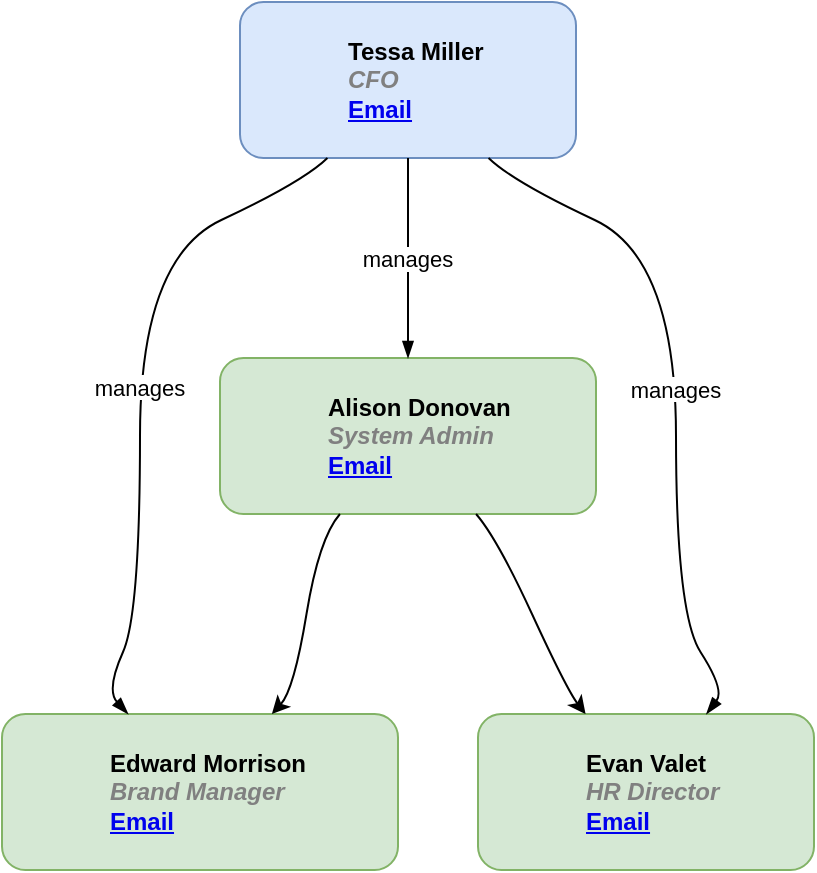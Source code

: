 <mxfile version="28.0.7" pages="3">
  <diagram id="tipJ9j7XsnqY5xg1MK7z" name="Org chart from CSV">
    <mxGraphModel dx="786" dy="498" grid="1" gridSize="10" guides="1" tooltips="1" connect="1" arrows="1" fold="1" page="1" pageScale="1" pageWidth="1169" pageHeight="827" math="0" shadow="0">
      <root>
        <mxCell id="0" />
        <mxCell id="1" parent="0" />
        <UserObject label="%name%&lt;br&gt;&lt;i style=&quot;color: gray&quot;&gt;%position%&lt;/i&gt;&lt;br&gt;&lt;a href=&quot;mailto:%email%&quot;&gt;Email&lt;/a&gt;" name="Tessa Miller" position="CFO" location="Office 1" email="me@example.com" placeholders="1" link="https://www.draw.io" id="CSa9h09VVqo2uVwTtSnd-1">
          <mxCell style="label;image=https://cdn3.iconfinder.com/data/icons/user-avatars-1/512/users-3-128.png;whiteSpace=wrap;html=1;rounded=1;fillColor=#dae8fc;strokeColor=#6c8ebf;" parent="1" vertex="1">
            <mxGeometry x="139" y="20" width="168" height="78" as="geometry" />
          </mxCell>
        </UserObject>
        <UserObject label="%name%&lt;br&gt;&lt;i style=&quot;color: gray&quot;&gt;%position%&lt;/i&gt;&lt;br&gt;&lt;a href=&quot;mailto:%email%&quot;&gt;Email&lt;/a&gt;" name="Edward Morrison" position="Brand Manager" location="Office 2" email="me@example.com" placeholders="1" link="https://www.draw.io" id="CSa9h09VVqo2uVwTtSnd-2">
          <mxCell style="label;image=https://cdn3.iconfinder.com/data/icons/user-avatars-1/512/users-10-3-128.png;whiteSpace=wrap;html=1;rounded=1;fillColor=#d5e8d4;strokeColor=#82b366;" parent="1" vertex="1">
            <mxGeometry x="20" y="376" width="198" height="78" as="geometry" />
          </mxCell>
        </UserObject>
        <UserObject label="%name%&lt;br&gt;&lt;i style=&quot;color: gray&quot;&gt;%position%&lt;/i&gt;&lt;br&gt;&lt;a href=&quot;mailto:%email%&quot;&gt;Email&lt;/a&gt;" name="Alison Donovan" position="System Admin" location="Office 3" email="me@example.com" placeholders="1" link="https://www.draw.io" id="CSa9h09VVqo2uVwTtSnd-3">
          <mxCell style="label;image=https://cdn3.iconfinder.com/data/icons/user-avatars-1/512/users-2-128.png;whiteSpace=wrap;html=1;rounded=1;fillColor=#d5e8d4;strokeColor=#82b366;" parent="1" vertex="1">
            <mxGeometry x="129" y="198" width="188" height="78" as="geometry" />
          </mxCell>
        </UserObject>
        <UserObject label="%name%&lt;br&gt;&lt;i style=&quot;color: gray&quot;&gt;%position%&lt;/i&gt;&lt;br&gt;&lt;a href=&quot;mailto:%email%&quot;&gt;Email&lt;/a&gt;" name="Evan Valet" position="HR Director" location="Office 4" email="me@example.com" placeholders="1" link="https://www.draw.io" id="CSa9h09VVqo2uVwTtSnd-4">
          <mxCell style="label;image=https://cdn3.iconfinder.com/data/icons/user-avatars-1/512/users-9-2-128.png;whiteSpace=wrap;html=1;rounded=1;fillColor=#d5e8d4;strokeColor=#82b366;" parent="1" vertex="1">
            <mxGeometry x="258" y="376" width="168" height="78" as="geometry" />
          </mxCell>
        </UserObject>
        <mxCell id="CSa9h09VVqo2uVwTtSnd-5" value="manages" style="curved=1;endArrow=blockThin;endFill=1;fontSize=11;" parent="1" source="CSa9h09VVqo2uVwTtSnd-1" target="CSa9h09VVqo2uVwTtSnd-2" edge="1">
          <mxGeometry relative="1" as="geometry">
            <Array as="points">
              <mxPoint x="170.333" y="110" />
              <mxPoint x="89" y="148" />
              <mxPoint x="89" y="326" />
              <mxPoint x="72" y="364" />
            </Array>
          </mxGeometry>
        </mxCell>
        <mxCell id="CSa9h09VVqo2uVwTtSnd-6" value="manages" style="curved=1;endArrow=blockThin;endFill=1;fontSize=11;" parent="1" source="CSa9h09VVqo2uVwTtSnd-1" target="CSa9h09VVqo2uVwTtSnd-3" edge="1">
          <mxGeometry relative="1" as="geometry">
            <Array as="points">
              <mxPoint x="223" y="112" />
              <mxPoint x="223" y="186" />
            </Array>
          </mxGeometry>
        </mxCell>
        <mxCell id="CSa9h09VVqo2uVwTtSnd-7" value="manages" style="curved=1;endArrow=blockThin;endFill=1;fontSize=11;" parent="1" source="CSa9h09VVqo2uVwTtSnd-1" target="CSa9h09VVqo2uVwTtSnd-4" edge="1">
          <mxGeometry relative="1" as="geometry">
            <Array as="points">
              <mxPoint x="275.667" y="110" />
              <mxPoint x="357" y="148" />
              <mxPoint x="357" y="326" />
              <mxPoint x="381.5" y="364" />
            </Array>
          </mxGeometry>
        </mxCell>
        <mxCell id="CSa9h09VVqo2uVwTtSnd-8" value="" style="curved=1;fontSize=11;" parent="1" source="CSa9h09VVqo2uVwTtSnd-3" target="CSa9h09VVqo2uVwTtSnd-2" edge="1">
          <mxGeometry relative="1" as="geometry">
            <Array as="points">
              <mxPoint x="178.5" y="288" />
              <mxPoint x="166" y="364" />
            </Array>
          </mxGeometry>
        </mxCell>
        <mxCell id="CSa9h09VVqo2uVwTtSnd-9" value="" style="curved=1;fontSize=11;" parent="1" source="CSa9h09VVqo2uVwTtSnd-3" target="CSa9h09VVqo2uVwTtSnd-4" edge="1">
          <mxGeometry relative="1" as="geometry">
            <Array as="points">
              <mxPoint x="267.5" y="288" />
              <mxPoint x="302.5" y="364" />
            </Array>
          </mxGeometry>
        </mxCell>
      </root>
    </mxGraphModel>
  </diagram>
  <diagram id="L19RUOh4tl0ZsyEDIf47" name="Topology from CSV">
    <mxGraphModel dx="1233" dy="984" grid="1" gridSize="10" guides="1" tooltips="1" connect="1" arrows="1" fold="1" page="1" pageScale="1" pageWidth="1169" pageHeight="827" math="0" shadow="0">
      <root>
        <mxCell id="SlCf64y7CMVoOhODyJ3c-0" />
        <mxCell id="SlCf64y7CMVoOhODyJ3c-1" parent="SlCf64y7CMVoOhODyJ3c-0" />
        <UserObject label="%host%" host="J2EE application server" placeholders="1" id="AMjJuXL9YxaANUj2ZWoj-0">
          <mxCell style="fontColor=#232F3E;fillColor=#232F3E;verticalLabelPosition=bottom;verticalAlign=top;align=center;html=1;shape=mxgraph.aws4.traditional_server;perimeter=none;strokeColor=#232F3E;aspect=fixed;whiteSpace=wrap;" vertex="1" parent="SlCf64y7CMVoOhODyJ3c-1">
            <mxGeometry x="93.086" y="20" width="140" height="20" as="geometry" />
          </mxCell>
        </UserObject>
        <UserObject label="%host%" host="Node (extranet)" placeholders="1" id="AMjJuXL9YxaANUj2ZWoj-1">
          <mxCell style="fontColor=#232F3E;gradientColor=#505863;fillColor=#1E262E;strokeColor=#ffffff;dashed=0;verticalLabelPosition=bottom;verticalAlign=top;align=center;html=1;fontSize=12;fontStyle=0;aspect=fixed;shape=mxgraph.aws4.resourceIcon;resIcon=mxgraph.aws4.general;" vertex="1" parent="SlCf64y7CMVoOhODyJ3c-1">
            <mxGeometry x="398.75" y="20" width="100" height="20" as="geometry" />
          </mxCell>
        </UserObject>
        <UserObject label="%host%" host="Firewall 1" placeholders="1" id="AMjJuXL9YxaANUj2ZWoj-2">
          <mxCell style="fontColor=#232F3E;fillColor=#232F3E;verticalLabelPosition=bottom;verticalAlign=top;align=center;html=1;shape=mxgraph.aws4.generic_firewall;perimeter=none;strokeColor=#232F3E;aspect=fixed;whiteSpace=wrap;" vertex="1" parent="SlCf64y7CMVoOhODyJ3c-1">
            <mxGeometry x="128.086" y="91" width="70" height="20" as="geometry" />
          </mxCell>
        </UserObject>
        <UserObject label="%host%" host="Firewall 2" placeholders="1" id="AMjJuXL9YxaANUj2ZWoj-3">
          <mxCell style="fontColor=#232F3E;fillColor=#232F3E;verticalLabelPosition=bottom;verticalAlign=top;align=center;html=1;shape=mxgraph.aws4.generic_firewall;perimeter=none;strokeColor=#232F3E;aspect=fixed;whiteSpace=wrap;" vertex="1" parent="SlCf64y7CMVoOhODyJ3c-1">
            <mxGeometry x="413.75" y="91" width="70" height="20" as="geometry" />
          </mxCell>
        </UserObject>
        <UserObject label="%host%" host="Node (Warehouse)" placeholders="1" id="AMjJuXL9YxaANUj2ZWoj-4">
          <mxCell style="fontColor=#232F3E;gradientColor=#505863;fillColor=#1E262E;strokeColor=#ffffff;dashed=0;verticalLabelPosition=bottom;verticalAlign=top;align=center;html=1;fontSize=12;fontStyle=0;aspect=fixed;shape=mxgraph.aws4.resourceIcon;resIcon=mxgraph.aws4.general;" vertex="1" parent="SlCf64y7CMVoOhODyJ3c-1">
            <mxGeometry x="35" y="162" width="120" height="20" as="geometry" />
          </mxCell>
        </UserObject>
        <UserObject label="%host%" host="Node (ITS)" placeholders="1" id="AMjJuXL9YxaANUj2ZWoj-5">
          <mxCell style="fontColor=#232F3E;gradientColor=#505863;fillColor=#1E262E;strokeColor=#ffffff;dashed=0;verticalLabelPosition=bottom;verticalAlign=top;align=center;html=1;fontSize=12;fontStyle=0;aspect=fixed;shape=mxgraph.aws4.resourceIcon;resIcon=mxgraph.aws4.general;" vertex="1" parent="SlCf64y7CMVoOhODyJ3c-1">
            <mxGeometry x="195" y="162" width="70" height="20" as="geometry" />
          </mxCell>
        </UserObject>
        <UserObject label="%host%" host="Node (PR)" placeholders="1" id="AMjJuXL9YxaANUj2ZWoj-6">
          <mxCell style="fontColor=#232F3E;gradientColor=#505863;fillColor=#1E262E;strokeColor=#ffffff;dashed=0;verticalLabelPosition=bottom;verticalAlign=top;align=center;html=1;fontSize=12;fontStyle=0;aspect=fixed;shape=mxgraph.aws4.resourceIcon;resIcon=mxgraph.aws4.general;" vertex="1" parent="SlCf64y7CMVoOhODyJ3c-1">
            <mxGeometry x="415" y="162" width="70" height="20" as="geometry" />
          </mxCell>
        </UserObject>
        <UserObject label="%host%" host="Node (HR)" placeholders="1" id="AMjJuXL9YxaANUj2ZWoj-7">
          <mxCell style="fontColor=#232F3E;gradientColor=#505863;fillColor=#1E262E;strokeColor=#ffffff;dashed=0;verticalLabelPosition=bottom;verticalAlign=top;align=center;html=1;fontSize=12;fontStyle=0;aspect=fixed;shape=mxgraph.aws4.resourceIcon;resIcon=mxgraph.aws4.general;" vertex="1" parent="SlCf64y7CMVoOhODyJ3c-1">
            <mxGeometry x="305" y="162" width="70" height="20" as="geometry" />
          </mxCell>
        </UserObject>
        <UserObject label="%host%" host="Order system" placeholders="1" id="AMjJuXL9YxaANUj2ZWoj-8">
          <mxCell style="fontColor=#232F3E;fillColor=#232F3E;verticalLabelPosition=bottom;verticalAlign=top;align=center;html=1;shape=mxgraph.aws4.traditional_server;perimeter=none;strokeColor=#232F3E;aspect=fixed;whiteSpace=wrap;" vertex="1" parent="SlCf64y7CMVoOhODyJ3c-1">
            <mxGeometry x="20" y="233" width="90" height="20" as="geometry" />
          </mxCell>
        </UserObject>
        <UserObject label="%host%" host="Data services" placeholders="1" id="AMjJuXL9YxaANUj2ZWoj-9">
          <mxCell style="fontColor=#232F3E;fillColor=#232F3E;verticalLabelPosition=bottom;verticalAlign=top;align=center;html=1;shape=mxgraph.aws4.traditional_server;perimeter=none;strokeColor=#232F3E;aspect=fixed;whiteSpace=wrap;" vertex="1" parent="SlCf64y7CMVoOhODyJ3c-1">
            <mxGeometry x="150" y="233" width="90" height="20" as="geometry" />
          </mxCell>
        </UserObject>
        <UserObject label="%host%" host="Corporate database" placeholders="1" id="AMjJuXL9YxaANUj2ZWoj-10">
          <mxCell style="fontColor=#232F3E;fillColor=#232F3E;verticalLabelPosition=bottom;verticalAlign=top;align=center;html=1;shape=mxgraph.aws4.generic_database;perimeter=none;strokeColor=#232F3E;labelPosition=center;horizontal=1;aspect=fixed;whiteSpace=wrap;" vertex="1" parent="SlCf64y7CMVoOhODyJ3c-1">
            <mxGeometry x="280" y="233" width="120" height="20" as="geometry" />
          </mxCell>
        </UserObject>
        <UserObject label="%host%" host="Extranet server" placeholders="1" id="AMjJuXL9YxaANUj2ZWoj-11">
          <mxCell style="fontColor=#232F3E;fillColor=#232F3E;verticalLabelPosition=bottom;verticalAlign=top;align=center;html=1;shape=mxgraph.aws4.traditional_server;perimeter=none;strokeColor=#232F3E;aspect=fixed;whiteSpace=wrap;" vertex="1" parent="SlCf64y7CMVoOhODyJ3c-1">
            <mxGeometry x="440" y="233" width="100" height="20" as="geometry" />
          </mxCell>
        </UserObject>
        <mxCell id="AMjJuXL9YxaANUj2ZWoj-12" value="" style="rounded=0;endArrow=none;endFill=0;startArrow=none;startFill=0;jumpStyle=sharp;" edge="1" parent="SlCf64y7CMVoOhODyJ3c-1" source="AMjJuXL9YxaANUj2ZWoj-0" target="AMjJuXL9YxaANUj2ZWoj-2">
          <mxGeometry relative="1" as="geometry">
            <Array as="points">
              <mxPoint x="163.086" y="73" />
              <mxPoint x="163.086" y="79" />
            </Array>
          </mxGeometry>
        </mxCell>
        <mxCell id="AMjJuXL9YxaANUj2ZWoj-13" value="" style="rounded=0;endArrow=none;endFill=0;startArrow=none;startFill=0;jumpStyle=sharp;" edge="1" parent="SlCf64y7CMVoOhODyJ3c-1" source="AMjJuXL9YxaANUj2ZWoj-1" target="AMjJuXL9YxaANUj2ZWoj-3">
          <mxGeometry relative="1" as="geometry">
            <Array as="points">
              <mxPoint x="448.75" y="73" />
              <mxPoint x="448.75" y="79" />
            </Array>
          </mxGeometry>
        </mxCell>
        <mxCell id="AMjJuXL9YxaANUj2ZWoj-14" value="" style="rounded=0;endArrow=none;endFill=0;startArrow=none;startFill=0;jumpStyle=sharp;" edge="1" parent="SlCf64y7CMVoOhODyJ3c-1" source="AMjJuXL9YxaANUj2ZWoj-2" target="AMjJuXL9YxaANUj2ZWoj-4">
          <mxGeometry relative="1" as="geometry">
            <Array as="points">
              <mxPoint x="148.086" y="144" />
              <mxPoint x="95" y="150" />
            </Array>
          </mxGeometry>
        </mxCell>
        <mxCell id="AMjJuXL9YxaANUj2ZWoj-15" value="" style="rounded=0;endArrow=none;endFill=0;startArrow=none;startFill=0;jumpStyle=sharp;" edge="1" parent="SlCf64y7CMVoOhODyJ3c-1" source="AMjJuXL9YxaANUj2ZWoj-2" target="AMjJuXL9YxaANUj2ZWoj-5">
          <mxGeometry relative="1" as="geometry">
            <Array as="points">
              <mxPoint x="178.086" y="144" />
              <mxPoint x="230" y="150" />
            </Array>
          </mxGeometry>
        </mxCell>
        <mxCell id="AMjJuXL9YxaANUj2ZWoj-16" value="" style="rounded=0;endArrow=none;endFill=0;startArrow=none;startFill=0;jumpStyle=sharp;" edge="1" parent="SlCf64y7CMVoOhODyJ3c-1" source="AMjJuXL9YxaANUj2ZWoj-3" target="AMjJuXL9YxaANUj2ZWoj-6">
          <mxGeometry relative="1" as="geometry">
            <Array as="points">
              <mxPoint x="448.75" y="146" />
              <mxPoint x="450" y="150" />
            </Array>
          </mxGeometry>
        </mxCell>
        <mxCell id="AMjJuXL9YxaANUj2ZWoj-17" value="" style="rounded=0;endArrow=none;endFill=0;startArrow=none;startFill=0;jumpStyle=sharp;" edge="1" parent="SlCf64y7CMVoOhODyJ3c-1" source="AMjJuXL9YxaANUj2ZWoj-3" target="AMjJuXL9YxaANUj2ZWoj-7">
          <mxGeometry relative="1" as="geometry">
            <Array as="points">
              <mxPoint x="428.75" y="144" />
              <mxPoint x="340" y="150" />
            </Array>
          </mxGeometry>
        </mxCell>
        <mxCell id="AMjJuXL9YxaANUj2ZWoj-18" value="" style="rounded=0;endArrow=none;endFill=0;startArrow=none;startFill=0;jumpStyle=sharp;" edge="1" parent="SlCf64y7CMVoOhODyJ3c-1" source="AMjJuXL9YxaANUj2ZWoj-3" target="AMjJuXL9YxaANUj2ZWoj-11">
          <mxGeometry relative="1" as="geometry">
            <Array as="points">
              <mxPoint x="468.75" y="144" />
              <mxPoint x="525" y="147" />
              <mxPoint x="525" y="218" />
              <mxPoint x="520" y="221" />
            </Array>
          </mxGeometry>
        </mxCell>
        <mxCell id="AMjJuXL9YxaANUj2ZWoj-19" value="" style="rounded=0;endArrow=none;endFill=0;startArrow=none;startFill=0;jumpStyle=sharp;" edge="1" parent="SlCf64y7CMVoOhODyJ3c-1" source="AMjJuXL9YxaANUj2ZWoj-4" target="AMjJuXL9YxaANUj2ZWoj-8">
          <mxGeometry relative="1" as="geometry">
            <Array as="points">
              <mxPoint x="95" y="215" />
              <mxPoint x="65" y="221" />
            </Array>
          </mxGeometry>
        </mxCell>
        <mxCell id="AMjJuXL9YxaANUj2ZWoj-20" value="" style="rounded=0;endArrow=none;endFill=0;startArrow=none;startFill=0;jumpStyle=sharp;" edge="1" parent="SlCf64y7CMVoOhODyJ3c-1" source="AMjJuXL9YxaANUj2ZWoj-5" target="AMjJuXL9YxaANUj2ZWoj-9">
          <mxGeometry relative="1" as="geometry">
            <Array as="points">
              <mxPoint x="210" y="215" />
              <mxPoint x="195" y="221" />
            </Array>
          </mxGeometry>
        </mxCell>
        <mxCell id="AMjJuXL9YxaANUj2ZWoj-21" value="" style="rounded=0;endArrow=none;endFill=0;startArrow=none;startFill=0;jumpStyle=sharp;" edge="1" parent="SlCf64y7CMVoOhODyJ3c-1" source="AMjJuXL9YxaANUj2ZWoj-5" target="AMjJuXL9YxaANUj2ZWoj-10">
          <mxGeometry relative="1" as="geometry">
            <Array as="points">
              <mxPoint x="230" y="217" />
              <mxPoint x="312.5" y="221" />
            </Array>
          </mxGeometry>
        </mxCell>
        <mxCell id="AMjJuXL9YxaANUj2ZWoj-22" value="" style="rounded=0;endArrow=none;endFill=0;startArrow=none;startFill=0;jumpStyle=sharp;" edge="1" parent="SlCf64y7CMVoOhODyJ3c-1" source="AMjJuXL9YxaANUj2ZWoj-5" target="AMjJuXL9YxaANUj2ZWoj-11">
          <mxGeometry relative="1" as="geometry">
            <Array as="points">
              <mxPoint x="250" y="215" />
              <mxPoint x="460" y="221" />
            </Array>
          </mxGeometry>
        </mxCell>
        <mxCell id="AMjJuXL9YxaANUj2ZWoj-23" value="" style="rounded=0;endArrow=none;endFill=0;startArrow=none;startFill=0;jumpStyle=sharp;" edge="1" parent="SlCf64y7CMVoOhODyJ3c-1" source="AMjJuXL9YxaANUj2ZWoj-6" target="AMjJuXL9YxaANUj2ZWoj-11">
          <mxGeometry relative="1" as="geometry">
            <Array as="points">
              <mxPoint x="450" y="215" />
              <mxPoint x="490" y="219" />
            </Array>
          </mxGeometry>
        </mxCell>
        <mxCell id="AMjJuXL9YxaANUj2ZWoj-24" value="" style="rounded=0;endArrow=none;endFill=0;startArrow=none;startFill=0;jumpStyle=sharp;" edge="1" parent="SlCf64y7CMVoOhODyJ3c-1" source="AMjJuXL9YxaANUj2ZWoj-7" target="AMjJuXL9YxaANUj2ZWoj-10">
          <mxGeometry relative="1" as="geometry">
            <Array as="points">
              <mxPoint x="340" y="215" />
              <mxPoint x="367.5" y="221" />
            </Array>
          </mxGeometry>
        </mxCell>
      </root>
    </mxGraphModel>
  </diagram>
  <diagram id="6DcY1bCIRsUqGJgRLHeR" name="Gitflow from CSV">
    <mxGraphModel dx="1233" dy="984" grid="1" gridSize="10" guides="1" tooltips="1" connect="1" arrows="1" fold="1" page="1" pageScale="1" pageWidth="1169" pageHeight="827" math="0" shadow="0">
      <root>
        <mxCell id="TfIW9gmbFXG3guPpizKq-0" />
        <mxCell id="TfIW9gmbFXG3guPpizKq-1" parent="TfIW9gmbFXG3guPpizKq-0" />
        <UserObject label="%version%" version="1.0" placeholders="1" id="TfIW9gmbFXG3guPpizKq-2">
          <mxCell style="rhombus;whiteSpace=wrap;html=1;aspect=fixed;fillColor=#dae8fc;strokeColor=#6c8ebf;fontSize=12;labelPosition=center;verticalLabelPosition=top;align=center;verticalAlign=bottom;" vertex="1" parent="TfIW9gmbFXG3guPpizKq-1">
            <mxGeometry x="20" y="121.344" width="30" height="20" as="geometry" />
          </mxCell>
        </UserObject>
        <UserObject label="%version%" version="1.0.1" placeholders="1" id="TfIW9gmbFXG3guPpizKq-3">
          <mxCell style="ellipse;whiteSpace=wrap;html=1;aspect=fixed;fillColor=#d5e8d4;strokeColor=#82b366;fontSize=12;labelPosition=center;verticalLabelPosition=top;align=center;verticalAlign=bottom;" vertex="1" parent="TfIW9gmbFXG3guPpizKq-1">
            <mxGeometry x="80" y="121.344" width="40" height="20" as="geometry" />
          </mxCell>
        </UserObject>
        <UserObject label="%version%" version="A.1" placeholders="1" id="TfIW9gmbFXG3guPpizKq-4">
          <mxCell style="rounded=1;whiteSpace=wrap;html=1;aspect=fixed;fillColor=#e1d5e7;strokeColor=#9673a6;fontSize=12;labelPosition=center;verticalLabelPosition=top;align=center;verticalAlign=bottom;" vertex="1" parent="TfIW9gmbFXG3guPpizKq-1">
            <mxGeometry x="150" y="65.5" width="30" height="20" as="geometry" />
          </mxCell>
        </UserObject>
        <UserObject label="%version%" version="B.1" placeholders="1" id="TfIW9gmbFXG3guPpizKq-5">
          <mxCell style="rounded=1;whiteSpace=wrap;html=1;aspect=fixed;fillColor=#e1d5e7;strokeColor=#9673a6;fontSize=12;labelPosition=center;verticalLabelPosition=top;align=center;verticalAlign=bottom;" vertex="1" parent="TfIW9gmbFXG3guPpizKq-1">
            <mxGeometry x="150" y="122.5" width="30" height="20" as="geometry" />
          </mxCell>
        </UserObject>
        <UserObject label="%version%" version="B.1.1" placeholders="1" id="TfIW9gmbFXG3guPpizKq-6">
          <mxCell style="shape=process;rounded=1;whiteSpace=wrap;html=1;aspect=fixed;fillColor=#f5f5f5;strokeColor=#666666;fontSize=12;labelPosition=center;verticalLabelPosition=top;align=center;verticalAlign=bottom;" vertex="1" parent="TfIW9gmbFXG3guPpizKq-1">
            <mxGeometry x="210" y="122.5" width="40" height="20" as="geometry" />
          </mxCell>
        </UserObject>
        <UserObject label="%version%" version="1.0.2" placeholders="1" id="TfIW9gmbFXG3guPpizKq-7">
          <mxCell style="ellipse;whiteSpace=wrap;html=1;aspect=fixed;fillColor=#d5e8d4;strokeColor=#82b366;fontSize=12;labelPosition=center;verticalLabelPosition=top;align=center;verticalAlign=bottom;" vertex="1" parent="TfIW9gmbFXG3guPpizKq-1">
            <mxGeometry x="350" y="152.5" width="40" height="20" as="geometry" />
          </mxCell>
        </UserObject>
        <UserObject label="%version%" version="B.1.2" placeholders="1" id="TfIW9gmbFXG3guPpizKq-8">
          <mxCell style="shape=process;rounded=1;whiteSpace=wrap;html=1;aspect=fixed;fillColor=#f5f5f5;strokeColor=#666666;fontSize=12;labelPosition=center;verticalLabelPosition=top;align=center;verticalAlign=bottom;" vertex="1" parent="TfIW9gmbFXG3guPpizKq-1">
            <mxGeometry x="280" y="104" width="40" height="20" as="geometry" />
          </mxCell>
        </UserObject>
        <UserObject label="%version%" version="A.1.1" placeholders="1" id="TfIW9gmbFXG3guPpizKq-9">
          <mxCell style="shape=process;rounded=1;whiteSpace=wrap;html=1;aspect=fixed;fillColor=#f5f5f5;strokeColor=#666666;fontSize=12;labelPosition=center;verticalLabelPosition=top;align=center;verticalAlign=bottom;" vertex="1" parent="TfIW9gmbFXG3guPpizKq-1">
            <mxGeometry x="210" y="45.5" width="40" height="20" as="geometry" />
          </mxCell>
        </UserObject>
        <UserObject label="%version%" version="B.2" placeholders="1" id="TfIW9gmbFXG3guPpizKq-10">
          <mxCell style="rounded=1;whiteSpace=wrap;html=1;aspect=fixed;fillColor=#e1d5e7;strokeColor=#9673a6;fontSize=12;labelPosition=center;verticalLabelPosition=top;align=center;verticalAlign=bottom;" vertex="1" parent="TfIW9gmbFXG3guPpizKq-1">
            <mxGeometry x="355" y="95.5" width="30" height="20" as="geometry" />
          </mxCell>
        </UserObject>
        <UserObject label="%version%" version="A.1.2" placeholders="1" id="TfIW9gmbFXG3guPpizKq-11">
          <mxCell style="shape=process;rounded=1;whiteSpace=wrap;html=1;aspect=fixed;fillColor=#f5f5f5;strokeColor=#666666;fontSize=12;labelPosition=center;verticalLabelPosition=top;align=center;verticalAlign=bottom;" vertex="1" parent="TfIW9gmbFXG3guPpizKq-1">
            <mxGeometry x="490" y="65.5" width="40" height="20" as="geometry" />
          </mxCell>
        </UserObject>
        <UserObject label="%version%" version="2.0.3" placeholders="1" id="TfIW9gmbFXG3guPpizKq-12">
          <mxCell style="ellipse;whiteSpace=wrap;html=1;aspect=fixed;fillColor=#d5e8d4;strokeColor=#82b366;fontSize=12;labelPosition=center;verticalLabelPosition=top;align=center;verticalAlign=bottom;" vertex="1" parent="TfIW9gmbFXG3guPpizKq-1">
            <mxGeometry x="420" y="132.875" width="40" height="20" as="geometry" />
          </mxCell>
        </UserObject>
        <UserObject label="%version%" version="A.2" placeholders="1" id="TfIW9gmbFXG3guPpizKq-13">
          <mxCell style="rounded=1;whiteSpace=wrap;html=1;aspect=fixed;fillColor=#e1d5e7;strokeColor=#9673a6;fontSize=12;labelPosition=center;verticalLabelPosition=top;align=center;verticalAlign=bottom;" vertex="1" parent="TfIW9gmbFXG3guPpizKq-1">
            <mxGeometry x="495" y="122.5" width="30" height="20" as="geometry" />
          </mxCell>
        </UserObject>
        <UserObject label="%version%" version="A.2.1" placeholders="1" id="TfIW9gmbFXG3guPpizKq-14">
          <mxCell style="shape=process;rounded=1;whiteSpace=wrap;html=1;aspect=fixed;fillColor=#f5f5f5;strokeColor=#666666;fontSize=12;labelPosition=center;verticalLabelPosition=top;align=center;verticalAlign=bottom;" vertex="1" parent="TfIW9gmbFXG3guPpizKq-1">
            <mxGeometry x="560" y="84" width="40" height="20" as="geometry" />
          </mxCell>
        </UserObject>
        <UserObject label="%version%" version="A.3" placeholders="1" id="TfIW9gmbFXG3guPpizKq-15">
          <mxCell style="rounded=1;whiteSpace=wrap;html=1;aspect=fixed;fillColor=#e1d5e7;strokeColor=#9673a6;fontSize=12;labelPosition=center;verticalLabelPosition=top;align=center;verticalAlign=bottom;" vertex="1" parent="TfIW9gmbFXG3guPpizKq-1">
            <mxGeometry x="630" y="94" width="30" height="20" as="geometry" />
          </mxCell>
        </UserObject>
        <UserObject label="%version%" version="2.0.4" placeholders="1" id="TfIW9gmbFXG3guPpizKq-16">
          <mxCell style="ellipse;whiteSpace=wrap;html=1;aspect=fixed;fillColor=#d5e8d4;strokeColor=#82b366;fontSize=12;labelPosition=center;verticalLabelPosition=top;align=center;verticalAlign=bottom;" vertex="1" parent="TfIW9gmbFXG3guPpizKq-1">
            <mxGeometry x="690" y="113.25" width="40" height="20" as="geometry" />
          </mxCell>
        </UserObject>
        <UserObject label="%version%" version="RC1" placeholders="1" id="TfIW9gmbFXG3guPpizKq-17">
          <mxCell style="shape=hexagon;perimeter=hexagonPerimeter2;whiteSpace=wrap;html=1;aspect=fixed;fillColor=#ffe6cc;strokeColor=#d79b00;fontSize=12;labelPosition=center;verticalLabelPosition=top;align=center;verticalAlign=bottom;" vertex="1" parent="TfIW9gmbFXG3guPpizKq-1">
            <mxGeometry x="760" y="94" width="40" height="20" as="geometry" />
          </mxCell>
        </UserObject>
        <UserObject label="%version%" version="RC1.1" placeholders="1" id="TfIW9gmbFXG3guPpizKq-18">
          <mxCell style="shape=hexagon;perimeter=hexagonPerimeter2;whiteSpace=wrap;html=1;aspect=fixed;fillColor=#ffe6cc;strokeColor=#d79b00;fontSize=12;labelPosition=center;verticalLabelPosition=top;align=center;verticalAlign=bottom;" vertex="1" parent="TfIW9gmbFXG3guPpizKq-1">
            <mxGeometry x="830" y="84" width="50" height="20" as="geometry" />
          </mxCell>
        </UserObject>
        <UserObject label="%version%" version="RC1.2" placeholders="1" id="TfIW9gmbFXG3guPpizKq-19">
          <mxCell style="shape=hexagon;perimeter=hexagonPerimeter2;whiteSpace=wrap;html=1;aspect=fixed;fillColor=#ffe6cc;strokeColor=#d79b00;fontSize=12;labelPosition=center;verticalLabelPosition=top;align=center;verticalAlign=bottom;" vertex="1" parent="TfIW9gmbFXG3guPpizKq-1">
            <mxGeometry x="910" y="84" width="50" height="20" as="geometry" />
          </mxCell>
        </UserObject>
        <UserObject label="%version%" version="RC2" placeholders="1" id="TfIW9gmbFXG3guPpizKq-20">
          <mxCell style="shape=hexagon;perimeter=hexagonPerimeter2;whiteSpace=wrap;html=1;aspect=fixed;fillColor=#ffe6cc;strokeColor=#d79b00;fontSize=12;labelPosition=center;verticalLabelPosition=top;align=center;verticalAlign=bottom;" vertex="1" parent="TfIW9gmbFXG3guPpizKq-1">
            <mxGeometry x="990" y="94" width="40" height="20" as="geometry" />
          </mxCell>
        </UserObject>
        <UserObject label="%version%" version="RC2.1" placeholders="1" id="TfIW9gmbFXG3guPpizKq-21">
          <mxCell style="shape=hexagon;perimeter=hexagonPerimeter2;whiteSpace=wrap;html=1;aspect=fixed;fillColor=#ffe6cc;strokeColor=#d79b00;fontSize=12;labelPosition=center;verticalLabelPosition=top;align=center;verticalAlign=bottom;" vertex="1" parent="TfIW9gmbFXG3guPpizKq-1">
            <mxGeometry x="1060" y="84" width="50" height="20" as="geometry" />
          </mxCell>
        </UserObject>
        <UserObject label="%version%" version="RC3" placeholders="1" id="TfIW9gmbFXG3guPpizKq-22">
          <mxCell style="shape=hexagon;perimeter=hexagonPerimeter2;whiteSpace=wrap;html=1;aspect=fixed;fillColor=#ffe6cc;strokeColor=#d79b00;fontSize=12;labelPosition=center;verticalLabelPosition=top;align=center;verticalAlign=bottom;" vertex="1" parent="TfIW9gmbFXG3guPpizKq-1">
            <mxGeometry x="1140" y="94" width="40" height="20" as="geometry" />
          </mxCell>
        </UserObject>
        <UserObject label="%version%" version="2.0" placeholders="1" id="TfIW9gmbFXG3guPpizKq-23">
          <mxCell style="rhombus;whiteSpace=wrap;html=1;aspect=fixed;fillColor=#dae8fc;strokeColor=#6c8ebf;fontSize=12;labelPosition=center;verticalLabelPosition=top;align=center;verticalAlign=bottom;" vertex="1" parent="TfIW9gmbFXG3guPpizKq-1">
            <mxGeometry x="1210" y="94" width="30" height="20" as="geometry" />
          </mxCell>
        </UserObject>
        <UserObject label="%version%" version="2.0.1" placeholders="1" id="TfIW9gmbFXG3guPpizKq-24">
          <mxCell style="ellipse;whiteSpace=wrap;html=1;aspect=fixed;fillColor=#d5e8d4;strokeColor=#82b366;fontSize=12;labelPosition=center;verticalLabelPosition=top;align=center;verticalAlign=bottom;" vertex="1" parent="TfIW9gmbFXG3guPpizKq-1">
            <mxGeometry x="1270" y="124.8" width="40" height="20" as="geometry" />
          </mxCell>
        </UserObject>
        <UserObject label="%version%" version="HF1" placeholders="1" id="TfIW9gmbFXG3guPpizKq-25">
          <mxCell style="rhombus;whiteSpace=wrap;html=1;aspect=fixed;fontSize=10;fillColor=#f8cecc;strokeColor=#b85450;fontSize=12;labelPosition=center;verticalLabelPosition=top;align=center;verticalAlign=bottom;" vertex="1" parent="TfIW9gmbFXG3guPpizKq-1">
            <mxGeometry x="1270" y="65.5" width="40" height="20" as="geometry" />
          </mxCell>
        </UserObject>
        <UserObject label="%version%" version="C.1" placeholders="1" id="TfIW9gmbFXG3guPpizKq-26">
          <mxCell style="rounded=1;whiteSpace=wrap;html=1;aspect=fixed;fillColor=#e1d5e7;strokeColor=#9673a6;fontSize=12;labelPosition=center;verticalLabelPosition=top;align=center;verticalAlign=bottom;" vertex="1" parent="TfIW9gmbFXG3guPpizKq-1">
            <mxGeometry x="1340" y="94" width="30" height="20" as="geometry" />
          </mxCell>
        </UserObject>
        <UserObject label="%version%" version="D.1" placeholders="1" id="TfIW9gmbFXG3guPpizKq-27">
          <mxCell style="rounded=1;whiteSpace=wrap;html=1;aspect=fixed;fillColor=#e1d5e7;strokeColor=#9673a6;fontSize=12;labelPosition=center;verticalLabelPosition=top;align=center;verticalAlign=bottom;" vertex="1" parent="TfIW9gmbFXG3guPpizKq-1">
            <mxGeometry x="1340" y="171" width="30" height="20" as="geometry" />
          </mxCell>
        </UserObject>
        <UserObject label="%version%" version="D.1.1" placeholders="1" id="TfIW9gmbFXG3guPpizKq-28">
          <mxCell style="shape=process;rounded=1;whiteSpace=wrap;html=1;aspect=fixed;fillColor=#f5f5f5;strokeColor=#666666;fontSize=12;labelPosition=center;verticalLabelPosition=top;align=center;verticalAlign=bottom;" vertex="1" parent="TfIW9gmbFXG3guPpizKq-1">
            <mxGeometry x="1400" y="171" width="40" height="20" as="geometry" />
          </mxCell>
        </UserObject>
        <UserObject label="%version%" version="2.1" placeholders="1" id="TfIW9gmbFXG3guPpizKq-29">
          <mxCell style="rhombus;whiteSpace=wrap;html=1;aspect=fixed;fillColor=#dae8fc;strokeColor=#6c8ebf;fontSize=12;labelPosition=center;verticalLabelPosition=top;align=center;verticalAlign=bottom;" vertex="1" parent="TfIW9gmbFXG3guPpizKq-1">
            <mxGeometry x="1340" y="37" width="30" height="20" as="geometry" />
          </mxCell>
        </UserObject>
        <UserObject label="%version%" version="2.1.2" placeholders="1" id="TfIW9gmbFXG3guPpizKq-30">
          <mxCell style="ellipse;whiteSpace=wrap;html=1;aspect=fixed;fillColor=#d5e8d4;strokeColor=#82b366;fontSize=12;labelPosition=center;verticalLabelPosition=top;align=center;verticalAlign=bottom;" vertex="1" parent="TfIW9gmbFXG3guPpizKq-1">
            <mxGeometry x="1400" y="75.5" width="40" height="20" as="geometry" />
          </mxCell>
        </UserObject>
        <UserObject label="%version%" version="Master" placeholders="1" id="TfIW9gmbFXG3guPpizKq-31">
          <mxCell style="rhombus;whiteSpace=wrap;html=1;aspect=fixed;fillColor=#dae8fc;strokeColor=#6c8ebf;fontSize=12;labelPosition=center;verticalLabelPosition=top;align=center;verticalAlign=bottom;" vertex="1" parent="TfIW9gmbFXG3guPpizKq-1">
            <mxGeometry x="20" y="296.5" width="50" height="20" as="geometry" />
          </mxCell>
        </UserObject>
        <UserObject label="%version%" version="HotFix" placeholders="1" id="TfIW9gmbFXG3guPpizKq-32">
          <mxCell style="rhombus;whiteSpace=wrap;html=1;aspect=fixed;fontSize=10;fillColor=#f8cecc;strokeColor=#b85450;fontSize=12;labelPosition=center;verticalLabelPosition=top;align=center;verticalAlign=bottom;" vertex="1" parent="TfIW9gmbFXG3guPpizKq-1">
            <mxGeometry x="105" y="268" width="50" height="20" as="geometry" />
          </mxCell>
        </UserObject>
        <UserObject label="%version%" version="Release" placeholders="1" id="TfIW9gmbFXG3guPpizKq-33">
          <mxCell style="shape=hexagon;perimeter=hexagonPerimeter2;whiteSpace=wrap;html=1;aspect=fixed;fillColor=#ffe6cc;strokeColor=#d79b00;fontSize=12;labelPosition=center;verticalLabelPosition=top;align=center;verticalAlign=bottom;" vertex="1" parent="TfIW9gmbFXG3guPpizKq-1">
            <mxGeometry x="100" y="325" width="60" height="20" as="geometry" />
          </mxCell>
        </UserObject>
        <UserObject label="%version%" version="ReleaseFixes" placeholders="1" id="TfIW9gmbFXG3guPpizKq-34">
          <mxCell style="shape=hexagon;perimeter=hexagonPerimeter2;whiteSpace=wrap;html=1;aspect=fixed;fillColor=#ffe6cc;strokeColor=#d79b00;fontSize=12;labelPosition=center;verticalLabelPosition=top;align=center;verticalAlign=bottom;" vertex="1" parent="TfIW9gmbFXG3guPpizKq-1">
            <mxGeometry x="190" y="268" width="90" height="20" as="geometry" />
          </mxCell>
        </UserObject>
        <UserObject label="%version%" version="Nightly" placeholders="1" id="TfIW9gmbFXG3guPpizKq-35">
          <mxCell style="ellipse;whiteSpace=wrap;html=1;aspect=fixed;fillColor=#d5e8d4;strokeColor=#82b366;fontSize=12;labelPosition=center;verticalLabelPosition=top;align=center;verticalAlign=bottom;" vertex="1" parent="TfIW9gmbFXG3guPpizKq-1">
            <mxGeometry x="210" y="325" width="50" height="20" as="geometry" />
          </mxCell>
        </UserObject>
        <UserObject label="%version%" version="FeatureTeam1" placeholders="1" id="TfIW9gmbFXG3guPpizKq-36">
          <mxCell style="rounded=1;whiteSpace=wrap;html=1;aspect=fixed;fillColor=#e1d5e7;strokeColor=#9673a6;fontSize=12;labelPosition=center;verticalLabelPosition=top;align=center;verticalAlign=bottom;" vertex="1" parent="TfIW9gmbFXG3guPpizKq-1">
            <mxGeometry x="310" y="268" width="90" height="20" as="geometry" />
          </mxCell>
        </UserObject>
        <UserObject label="%version%" version="FeatureTeam2" placeholders="1" id="TfIW9gmbFXG3guPpizKq-37">
          <mxCell style="rounded=1;whiteSpace=wrap;html=1;aspect=fixed;fillColor=#e1d5e7;strokeColor=#9673a6;fontSize=12;labelPosition=center;verticalLabelPosition=top;align=center;verticalAlign=bottom;" vertex="1" parent="TfIW9gmbFXG3guPpizKq-1">
            <mxGeometry x="310" y="325" width="90" height="20" as="geometry" />
          </mxCell>
        </UserObject>
        <UserObject label="%version%" version="Dev" placeholders="1" id="TfIW9gmbFXG3guPpizKq-38">
          <mxCell style="shape=process;rounded=1;whiteSpace=wrap;html=1;aspect=fixed;fillColor=#f5f5f5;strokeColor=#666666;fontSize=12;labelPosition=center;verticalLabelPosition=top;align=center;verticalAlign=bottom;" vertex="1" parent="TfIW9gmbFXG3guPpizKq-1">
            <mxGeometry x="430" y="296.5" width="40" height="20" as="geometry" />
          </mxCell>
        </UserObject>
        <mxCell id="TfIW9gmbFXG3guPpizKq-39" value="" style="rounded=1;dashed=1;endArrow=none;endFill=0;startArrow=none;edgeStyle=elbowEdgeStyle;" edge="1" parent="TfIW9gmbFXG3guPpizKq-1" source="TfIW9gmbFXG3guPpizKq-2" target="TfIW9gmbFXG3guPpizKq-3">
          <mxGeometry relative="1" as="geometry">
            <Array as="points">
              <mxPoint x="62" y="122.844" />
              <mxPoint x="68" y="122.844" />
            </Array>
          </mxGeometry>
        </mxCell>
        <mxCell id="TfIW9gmbFXG3guPpizKq-40" value="" style="rounded=1;dashed=1;endArrow=none;endFill=0;startArrow=none;edgeStyle=elbowEdgeStyle;" edge="1" parent="TfIW9gmbFXG3guPpizKq-1" source="TfIW9gmbFXG3guPpizKq-3" target="TfIW9gmbFXG3guPpizKq-4">
          <mxGeometry relative="1" as="geometry">
            <Array as="points">
              <mxPoint x="132" y="113.844" />
              <mxPoint x="138" y="67" />
            </Array>
          </mxGeometry>
        </mxCell>
        <mxCell id="TfIW9gmbFXG3guPpizKq-41" value="" style="rounded=1;dashed=1;endArrow=none;endFill=0;startArrow=none;edgeStyle=elbowEdgeStyle;" edge="1" parent="TfIW9gmbFXG3guPpizKq-1" source="TfIW9gmbFXG3guPpizKq-3" target="TfIW9gmbFXG3guPpizKq-5">
          <mxGeometry relative="1" as="geometry">
            <Array as="points">
              <mxPoint x="134" y="122.844" />
              <mxPoint x="138" y="124" />
            </Array>
          </mxGeometry>
        </mxCell>
        <mxCell id="TfIW9gmbFXG3guPpizKq-42" value="" style="rounded=1;dashed=1;endArrow=none;endFill=0;startArrow=none;edgeStyle=elbowEdgeStyle;" edge="1" parent="TfIW9gmbFXG3guPpizKq-1" source="TfIW9gmbFXG3guPpizKq-3" target="TfIW9gmbFXG3guPpizKq-7">
          <mxGeometry relative="1" as="geometry">
            <Array as="points">
              <mxPoint x="132" y="131.844" />
              <mxPoint x="135" y="182.5" />
              <mxPoint x="195" y="182.5" />
              <mxPoint x="195" y="182.5" />
              <mxPoint x="265" y="182.5" />
              <mxPoint x="265" y="182.5" />
              <mxPoint x="335" y="182.5" />
              <mxPoint x="338" y="154" />
            </Array>
          </mxGeometry>
        </mxCell>
        <mxCell id="TfIW9gmbFXG3guPpizKq-43" value="" style="rounded=1;dashed=1;endArrow=none;endFill=0;startArrow=none;edgeStyle=elbowEdgeStyle;" edge="1" parent="TfIW9gmbFXG3guPpizKq-1" source="TfIW9gmbFXG3guPpizKq-4" target="TfIW9gmbFXG3guPpizKq-9">
          <mxGeometry relative="1" as="geometry">
            <Array as="points">
              <mxPoint x="192" y="60.25" />
              <mxPoint x="198" y="47" />
            </Array>
          </mxGeometry>
        </mxCell>
        <mxCell id="TfIW9gmbFXG3guPpizKq-44" value="" style="rounded=1;dashed=1;endArrow=none;endFill=0;startArrow=none;edgeStyle=elbowEdgeStyle;" edge="1" parent="TfIW9gmbFXG3guPpizKq-1" source="TfIW9gmbFXG3guPpizKq-4" target="TfIW9gmbFXG3guPpizKq-13">
          <mxGeometry relative="1" as="geometry">
            <Array as="points">
              <mxPoint x="192" y="73.75" />
              <mxPoint x="195" y="85.5" />
              <mxPoint x="265" y="85.5" />
              <mxPoint x="265" y="58.5" />
              <mxPoint x="335" y="58.5" />
              <mxPoint x="335" y="58.5" />
              <mxPoint x="405" y="58.5" />
              <mxPoint x="405" y="58.5" />
              <mxPoint x="475" y="58.5" />
              <mxPoint x="478" y="117.25" />
            </Array>
          </mxGeometry>
        </mxCell>
        <mxCell id="TfIW9gmbFXG3guPpizKq-45" value="" style="rounded=1;dashed=1;endArrow=none;endFill=0;startArrow=none;edgeStyle=elbowEdgeStyle;" edge="1" parent="TfIW9gmbFXG3guPpizKq-1" source="TfIW9gmbFXG3guPpizKq-5" target="TfIW9gmbFXG3guPpizKq-6">
          <mxGeometry relative="1" as="geometry">
            <Array as="points">
              <mxPoint x="192" y="117.25" />
              <mxPoint x="198" y="124" />
            </Array>
          </mxGeometry>
        </mxCell>
        <mxCell id="TfIW9gmbFXG3guPpizKq-46" value="" style="rounded=1;dashed=1;endArrow=none;endFill=0;startArrow=none;edgeStyle=elbowEdgeStyle;" edge="1" parent="TfIW9gmbFXG3guPpizKq-1" source="TfIW9gmbFXG3guPpizKq-5" target="TfIW9gmbFXG3guPpizKq-10">
          <mxGeometry relative="1" as="geometry">
            <Array as="points">
              <mxPoint x="192" y="130.75" />
              <mxPoint x="195" y="162.5" />
              <mxPoint x="265" y="162.5" />
              <mxPoint x="265" y="162.5" />
              <mxPoint x="335" y="162.5" />
              <mxPoint x="338" y="103.75" />
            </Array>
          </mxGeometry>
        </mxCell>
        <mxCell id="TfIW9gmbFXG3guPpizKq-47" value="" style="rounded=1;dashed=1;endArrow=none;endFill=0;startArrow=none;edgeStyle=elbowEdgeStyle;" edge="1" parent="TfIW9gmbFXG3guPpizKq-1" source="TfIW9gmbFXG3guPpizKq-6" target="TfIW9gmbFXG3guPpizKq-8">
          <mxGeometry relative="1" as="geometry">
            <Array as="points">
              <mxPoint x="262" y="124" />
              <mxPoint x="268" y="105.5" />
            </Array>
          </mxGeometry>
        </mxCell>
        <mxCell id="TfIW9gmbFXG3guPpizKq-48" value="" style="rounded=1;dashed=1;endArrow=none;endFill=0;startArrow=none;edgeStyle=elbowEdgeStyle;" edge="1" parent="TfIW9gmbFXG3guPpizKq-1" source="TfIW9gmbFXG3guPpizKq-7" target="TfIW9gmbFXG3guPpizKq-12">
          <mxGeometry relative="1" as="geometry">
            <Array as="points">
              <mxPoint x="402" y="154" />
              <mxPoint x="408" y="141.125" />
            </Array>
          </mxGeometry>
        </mxCell>
        <mxCell id="TfIW9gmbFXG3guPpizKq-49" value="" style="rounded=1;dashed=1;endArrow=none;endFill=0;startArrow=none;edgeStyle=elbowEdgeStyle;" edge="1" parent="TfIW9gmbFXG3guPpizKq-1" source="TfIW9gmbFXG3guPpizKq-8" target="TfIW9gmbFXG3guPpizKq-10">
          <mxGeometry relative="1" as="geometry">
            <Array as="points">
              <mxPoint x="332" y="105.5" />
              <mxPoint x="338" y="90.25" />
            </Array>
          </mxGeometry>
        </mxCell>
        <mxCell id="TfIW9gmbFXG3guPpizKq-50" value="" style="rounded=1;dashed=1;endArrow=none;endFill=0;startArrow=none;edgeStyle=elbowEdgeStyle;" edge="1" parent="TfIW9gmbFXG3guPpizKq-1" source="TfIW9gmbFXG3guPpizKq-9" target="TfIW9gmbFXG3guPpizKq-11">
          <mxGeometry relative="1" as="geometry">
            <Array as="points">
              <mxPoint x="262" y="47" />
              <mxPoint x="265" y="38.5" />
              <mxPoint x="335" y="38.5" />
              <mxPoint x="335" y="38.5" />
              <mxPoint x="405" y="38.5" />
              <mxPoint x="405" y="38.5" />
              <mxPoint x="475" y="38.5" />
              <mxPoint x="478" y="67" />
            </Array>
          </mxGeometry>
        </mxCell>
        <mxCell id="TfIW9gmbFXG3guPpizKq-51" value="" style="rounded=1;dashed=1;endArrow=none;endFill=0;startArrow=none;edgeStyle=elbowEdgeStyle;" edge="1" parent="TfIW9gmbFXG3guPpizKq-1" source="TfIW9gmbFXG3guPpizKq-10" target="TfIW9gmbFXG3guPpizKq-12">
          <mxGeometry relative="1" as="geometry">
            <Array as="points">
              <mxPoint x="402" y="97" />
              <mxPoint x="408" y="127.625" />
            </Array>
          </mxGeometry>
        </mxCell>
        <mxCell id="TfIW9gmbFXG3guPpizKq-52" value="" style="rounded=1;dashed=1;endArrow=none;endFill=0;startArrow=none;edgeStyle=elbowEdgeStyle;" edge="1" parent="TfIW9gmbFXG3guPpizKq-1" source="TfIW9gmbFXG3guPpizKq-11" target="TfIW9gmbFXG3guPpizKq-14">
          <mxGeometry relative="1" as="geometry">
            <Array as="points">
              <mxPoint x="542" y="67" />
              <mxPoint x="548" y="78.75" />
            </Array>
          </mxGeometry>
        </mxCell>
        <mxCell id="TfIW9gmbFXG3guPpizKq-53" value="" style="rounded=1;dashed=1;endArrow=none;endFill=0;startArrow=none;edgeStyle=elbowEdgeStyle;" edge="1" parent="TfIW9gmbFXG3guPpizKq-1" source="TfIW9gmbFXG3guPpizKq-12" target="TfIW9gmbFXG3guPpizKq-13">
          <mxGeometry relative="1" as="geometry">
            <Array as="points">
              <mxPoint x="472" y="127.625" />
              <mxPoint x="478" y="130.75" />
            </Array>
          </mxGeometry>
        </mxCell>
        <mxCell id="TfIW9gmbFXG3guPpizKq-54" value="" style="rounded=1;dashed=1;endArrow=none;endFill=0;startArrow=none;edgeStyle=elbowEdgeStyle;" edge="1" parent="TfIW9gmbFXG3guPpizKq-1" source="TfIW9gmbFXG3guPpizKq-12" target="TfIW9gmbFXG3guPpizKq-16">
          <mxGeometry relative="1" as="geometry">
            <Array as="points">
              <mxPoint x="472" y="141.125" />
              <mxPoint x="475" y="162.5" />
              <mxPoint x="545" y="162.5" />
              <mxPoint x="545" y="162.5" />
              <mxPoint x="615" y="162.5" />
              <mxPoint x="615" y="162.5" />
              <mxPoint x="675" y="162.5" />
              <mxPoint x="678" y="121.5" />
            </Array>
          </mxGeometry>
        </mxCell>
        <mxCell id="TfIW9gmbFXG3guPpizKq-55" value="" style="rounded=1;dashed=1;endArrow=none;endFill=0;startArrow=none;edgeStyle=elbowEdgeStyle;" edge="1" parent="TfIW9gmbFXG3guPpizKq-1" source="TfIW9gmbFXG3guPpizKq-13" target="TfIW9gmbFXG3guPpizKq-14">
          <mxGeometry relative="1" as="geometry">
            <Array as="points">
              <mxPoint x="542" y="117.25" />
              <mxPoint x="548" y="92.25" />
            </Array>
          </mxGeometry>
        </mxCell>
        <mxCell id="TfIW9gmbFXG3guPpizKq-56" value="" style="rounded=1;dashed=1;endArrow=none;endFill=0;startArrow=none;edgeStyle=elbowEdgeStyle;" edge="1" parent="TfIW9gmbFXG3guPpizKq-1" source="TfIW9gmbFXG3guPpizKq-13" target="TfIW9gmbFXG3guPpizKq-15">
          <mxGeometry relative="1" as="geometry">
            <Array as="points">
              <mxPoint x="542" y="130.75" />
              <mxPoint x="545" y="124" />
              <mxPoint x="615" y="124" />
              <mxPoint x="618" y="102.25" />
            </Array>
          </mxGeometry>
        </mxCell>
        <mxCell id="TfIW9gmbFXG3guPpizKq-57" value="" style="rounded=1;dashed=1;endArrow=none;endFill=0;startArrow=none;edgeStyle=elbowEdgeStyle;" edge="1" parent="TfIW9gmbFXG3guPpizKq-1" source="TfIW9gmbFXG3guPpizKq-14" target="TfIW9gmbFXG3guPpizKq-15">
          <mxGeometry relative="1" as="geometry">
            <Array as="points">
              <mxPoint x="612" y="85.5" />
              <mxPoint x="618" y="88.75" />
            </Array>
          </mxGeometry>
        </mxCell>
        <mxCell id="TfIW9gmbFXG3guPpizKq-58" value="" style="rounded=1;dashed=1;endArrow=none;endFill=0;startArrow=none;edgeStyle=elbowEdgeStyle;" edge="1" parent="TfIW9gmbFXG3guPpizKq-1" source="TfIW9gmbFXG3guPpizKq-15" target="TfIW9gmbFXG3guPpizKq-16">
          <mxGeometry relative="1" as="geometry">
            <Array as="points">
              <mxPoint x="672" y="95.5" />
              <mxPoint x="678" y="108" />
            </Array>
          </mxGeometry>
        </mxCell>
        <mxCell id="TfIW9gmbFXG3guPpizKq-59" value="" style="rounded=1;dashed=1;endArrow=none;endFill=0;startArrow=none;edgeStyle=elbowEdgeStyle;" edge="1" parent="TfIW9gmbFXG3guPpizKq-1" source="TfIW9gmbFXG3guPpizKq-16" target="TfIW9gmbFXG3guPpizKq-17">
          <mxGeometry relative="1" as="geometry">
            <Array as="points">
              <mxPoint x="742" y="108" />
              <mxPoint x="748" y="95.5" />
            </Array>
          </mxGeometry>
        </mxCell>
        <mxCell id="TfIW9gmbFXG3guPpizKq-60" value="" style="rounded=1;dashed=1;endArrow=none;endFill=0;startArrow=none;edgeStyle=elbowEdgeStyle;" edge="1" parent="TfIW9gmbFXG3guPpizKq-1" source="TfIW9gmbFXG3guPpizKq-16" target="TfIW9gmbFXG3guPpizKq-24">
          <mxGeometry relative="1" as="geometry">
            <Array as="points">
              <mxPoint x="742" y="121.5" />
              <mxPoint x="745" y="144" />
              <mxPoint x="815" y="144" />
              <mxPoint x="815" y="144" />
              <mxPoint x="895" y="144" />
              <mxPoint x="895" y="144" />
              <mxPoint x="975" y="144" />
              <mxPoint x="975" y="144" />
              <mxPoint x="1045" y="144" />
              <mxPoint x="1045" y="144" />
              <mxPoint x="1125" y="144" />
              <mxPoint x="1125" y="144" />
              <mxPoint x="1195" y="144" />
              <mxPoint x="1195" y="144" />
              <mxPoint x="1255" y="144" />
              <mxPoint x="1258" y="133.05" />
            </Array>
          </mxGeometry>
        </mxCell>
        <mxCell id="TfIW9gmbFXG3guPpizKq-61" value="" style="rounded=1;dashed=1;endArrow=none;endFill=0;startArrow=none;edgeStyle=elbowEdgeStyle;" edge="1" parent="TfIW9gmbFXG3guPpizKq-1" source="TfIW9gmbFXG3guPpizKq-17" target="TfIW9gmbFXG3guPpizKq-18">
          <mxGeometry relative="1" as="geometry">
            <Array as="points">
              <mxPoint x="812" y="88.75" />
              <mxPoint x="818" y="85.5" />
            </Array>
          </mxGeometry>
        </mxCell>
        <mxCell id="TfIW9gmbFXG3guPpizKq-62" value="" style="rounded=1;dashed=1;endArrow=none;endFill=0;startArrow=none;edgeStyle=elbowEdgeStyle;" edge="1" parent="TfIW9gmbFXG3guPpizKq-1" source="TfIW9gmbFXG3guPpizKq-17" target="TfIW9gmbFXG3guPpizKq-20">
          <mxGeometry relative="1" as="geometry">
            <Array as="points">
              <mxPoint x="812" y="102.25" />
              <mxPoint x="815" y="124" />
              <mxPoint x="895" y="124" />
              <mxPoint x="895" y="124" />
              <mxPoint x="975" y="124" />
              <mxPoint x="978" y="102.25" />
            </Array>
          </mxGeometry>
        </mxCell>
        <mxCell id="TfIW9gmbFXG3guPpizKq-63" value="" style="rounded=1;dashed=1;endArrow=none;endFill=0;startArrow=none;edgeStyle=elbowEdgeStyle;" edge="1" parent="TfIW9gmbFXG3guPpizKq-1" source="TfIW9gmbFXG3guPpizKq-18" target="TfIW9gmbFXG3guPpizKq-19">
          <mxGeometry relative="1" as="geometry">
            <Array as="points">
              <mxPoint x="892" y="85.5" />
              <mxPoint x="898" y="85.5" />
            </Array>
          </mxGeometry>
        </mxCell>
        <mxCell id="TfIW9gmbFXG3guPpizKq-64" value="" style="rounded=1;dashed=1;endArrow=none;endFill=0;startArrow=none;edgeStyle=elbowEdgeStyle;" edge="1" parent="TfIW9gmbFXG3guPpizKq-1" source="TfIW9gmbFXG3guPpizKq-19" target="TfIW9gmbFXG3guPpizKq-20">
          <mxGeometry relative="1" as="geometry">
            <Array as="points">
              <mxPoint x="972" y="85.5" />
              <mxPoint x="978" y="88.75" />
            </Array>
          </mxGeometry>
        </mxCell>
        <mxCell id="TfIW9gmbFXG3guPpizKq-65" value="" style="rounded=1;dashed=1;endArrow=none;endFill=0;startArrow=none;edgeStyle=elbowEdgeStyle;" edge="1" parent="TfIW9gmbFXG3guPpizKq-1" source="TfIW9gmbFXG3guPpizKq-20" target="TfIW9gmbFXG3guPpizKq-21">
          <mxGeometry relative="1" as="geometry">
            <Array as="points">
              <mxPoint x="1042" y="88.75" />
              <mxPoint x="1048" y="85.5" />
            </Array>
          </mxGeometry>
        </mxCell>
        <mxCell id="TfIW9gmbFXG3guPpizKq-66" value="" style="rounded=1;dashed=1;endArrow=none;endFill=0;startArrow=none;edgeStyle=elbowEdgeStyle;" edge="1" parent="TfIW9gmbFXG3guPpizKq-1" source="TfIW9gmbFXG3guPpizKq-20" target="TfIW9gmbFXG3guPpizKq-22">
          <mxGeometry relative="1" as="geometry">
            <Array as="points">
              <mxPoint x="1042" y="102.25" />
              <mxPoint x="1045" y="124" />
              <mxPoint x="1125" y="124" />
              <mxPoint x="1128" y="102.25" />
            </Array>
          </mxGeometry>
        </mxCell>
        <mxCell id="TfIW9gmbFXG3guPpizKq-67" value="" style="rounded=1;dashed=1;endArrow=none;endFill=0;startArrow=none;edgeStyle=elbowEdgeStyle;" edge="1" parent="TfIW9gmbFXG3guPpizKq-1" source="TfIW9gmbFXG3guPpizKq-21" target="TfIW9gmbFXG3guPpizKq-22">
          <mxGeometry relative="1" as="geometry">
            <Array as="points">
              <mxPoint x="1122" y="85.5" />
              <mxPoint x="1128" y="88.75" />
            </Array>
          </mxGeometry>
        </mxCell>
        <mxCell id="TfIW9gmbFXG3guPpizKq-68" value="" style="rounded=1;dashed=1;endArrow=none;endFill=0;startArrow=none;edgeStyle=elbowEdgeStyle;" edge="1" parent="TfIW9gmbFXG3guPpizKq-1" source="TfIW9gmbFXG3guPpizKq-22" target="TfIW9gmbFXG3guPpizKq-23">
          <mxGeometry relative="1" as="geometry">
            <Array as="points">
              <mxPoint x="1192" y="95.5" />
              <mxPoint x="1198" y="95.5" />
            </Array>
          </mxGeometry>
        </mxCell>
        <mxCell id="TfIW9gmbFXG3guPpizKq-69" value="" style="rounded=1;dashed=1;endArrow=none;endFill=0;startArrow=none;edgeStyle=elbowEdgeStyle;" edge="1" parent="TfIW9gmbFXG3guPpizKq-1" source="TfIW9gmbFXG3guPpizKq-23" target="TfIW9gmbFXG3guPpizKq-24">
          <mxGeometry relative="1" as="geometry">
            <Array as="points">
              <mxPoint x="1252" y="102.25" />
              <mxPoint x="1258" y="119.55" />
            </Array>
          </mxGeometry>
        </mxCell>
        <mxCell id="TfIW9gmbFXG3guPpizKq-70" value="" style="rounded=1;dashed=1;endArrow=none;endFill=0;startArrow=none;edgeStyle=elbowEdgeStyle;" edge="1" parent="TfIW9gmbFXG3guPpizKq-1" source="TfIW9gmbFXG3guPpizKq-23" target="TfIW9gmbFXG3guPpizKq-25">
          <mxGeometry relative="1" as="geometry">
            <Array as="points">
              <mxPoint x="1252" y="88.75" />
              <mxPoint x="1258" y="67" />
            </Array>
          </mxGeometry>
        </mxCell>
        <mxCell id="TfIW9gmbFXG3guPpizKq-71" value="" style="rounded=1;dashed=1;endArrow=none;endFill=0;startArrow=none;edgeStyle=elbowEdgeStyle;" edge="1" parent="TfIW9gmbFXG3guPpizKq-1" source="TfIW9gmbFXG3guPpizKq-24" target="TfIW9gmbFXG3guPpizKq-26">
          <mxGeometry relative="1" as="geometry">
            <Array as="points">
              <mxPoint x="1322" y="117.3" />
              <mxPoint x="1328" y="95.5" />
            </Array>
          </mxGeometry>
        </mxCell>
        <mxCell id="TfIW9gmbFXG3guPpizKq-72" value="" style="rounded=1;dashed=1;endArrow=none;endFill=0;startArrow=none;edgeStyle=elbowEdgeStyle;" edge="1" parent="TfIW9gmbFXG3guPpizKq-1" source="TfIW9gmbFXG3guPpizKq-24" target="TfIW9gmbFXG3guPpizKq-27">
          <mxGeometry relative="1" as="geometry">
            <Array as="points">
              <mxPoint x="1322" y="135.3" />
              <mxPoint x="1328" y="172.5" />
            </Array>
          </mxGeometry>
        </mxCell>
        <mxCell id="TfIW9gmbFXG3guPpizKq-73" value="" style="rounded=1;dashed=1;endArrow=none;endFill=0;startArrow=none;edgeStyle=elbowEdgeStyle;" edge="1" parent="TfIW9gmbFXG3guPpizKq-1" source="TfIW9gmbFXG3guPpizKq-24" target="TfIW9gmbFXG3guPpizKq-30">
          <mxGeometry relative="1" as="geometry">
            <Array as="points">
              <mxPoint x="1324" y="126.3" />
              <mxPoint x="1325" y="134" />
              <mxPoint x="1385" y="134" />
              <mxPoint x="1388" y="83.75" />
            </Array>
          </mxGeometry>
        </mxCell>
        <mxCell id="TfIW9gmbFXG3guPpizKq-74" value="" style="rounded=1;dashed=1;endArrow=none;endFill=0;startArrow=none;edgeStyle=elbowEdgeStyle;" edge="1" parent="TfIW9gmbFXG3guPpizKq-1" source="TfIW9gmbFXG3guPpizKq-25" target="TfIW9gmbFXG3guPpizKq-29">
          <mxGeometry relative="1" as="geometry">
            <Array as="points">
              <mxPoint x="1322" y="67" />
              <mxPoint x="1328" y="38.5" />
            </Array>
          </mxGeometry>
        </mxCell>
        <mxCell id="TfIW9gmbFXG3guPpizKq-75" value="" style="rounded=1;dashed=1;endArrow=none;endFill=0;startArrow=none;edgeStyle=elbowEdgeStyle;" edge="1" parent="TfIW9gmbFXG3guPpizKq-1" source="TfIW9gmbFXG3guPpizKq-27" target="TfIW9gmbFXG3guPpizKq-28">
          <mxGeometry relative="1" as="geometry">
            <Array as="points">
              <mxPoint x="1382" y="172.5" />
              <mxPoint x="1388" y="172.5" />
            </Array>
          </mxGeometry>
        </mxCell>
        <mxCell id="TfIW9gmbFXG3guPpizKq-76" value="" style="rounded=1;dashed=1;endArrow=none;endFill=0;startArrow=none;edgeStyle=elbowEdgeStyle;" edge="1" parent="TfIW9gmbFXG3guPpizKq-1" source="TfIW9gmbFXG3guPpizKq-29" target="TfIW9gmbFXG3guPpizKq-30">
          <mxGeometry relative="1" as="geometry">
            <Array as="points">
              <mxPoint x="1382" y="38.5" />
              <mxPoint x="1388" y="70.25" />
            </Array>
          </mxGeometry>
        </mxCell>
        <mxCell id="TfIW9gmbFXG3guPpizKq-77" value="" style="rounded=1;dashed=1;endArrow=none;endFill=0;startArrow=none;edgeStyle=elbowEdgeStyle;" edge="1" parent="TfIW9gmbFXG3guPpizKq-1" source="TfIW9gmbFXG3guPpizKq-31" target="TfIW9gmbFXG3guPpizKq-32">
          <mxGeometry relative="1" as="geometry">
            <Array as="points">
              <mxPoint x="82" y="291.25" />
              <mxPoint x="88" y="269.5" />
            </Array>
          </mxGeometry>
        </mxCell>
        <mxCell id="TfIW9gmbFXG3guPpizKq-78" value="" style="rounded=1;dashed=1;endArrow=none;endFill=0;startArrow=none;edgeStyle=elbowEdgeStyle;" edge="1" parent="TfIW9gmbFXG3guPpizKq-1" source="TfIW9gmbFXG3guPpizKq-31" target="TfIW9gmbFXG3guPpizKq-33">
          <mxGeometry relative="1" as="geometry">
            <Array as="points">
              <mxPoint x="82" y="304.75" />
              <mxPoint x="88" y="326.5" />
            </Array>
          </mxGeometry>
        </mxCell>
        <mxCell id="TfIW9gmbFXG3guPpizKq-79" value="" style="rounded=1;dashed=1;endArrow=none;endFill=0;startArrow=none;edgeStyle=elbowEdgeStyle;" edge="1" parent="TfIW9gmbFXG3guPpizKq-1" source="TfIW9gmbFXG3guPpizKq-33" target="TfIW9gmbFXG3guPpizKq-34">
          <mxGeometry relative="1" as="geometry">
            <Array as="points">
              <mxPoint x="172" y="319.75" />
              <mxPoint x="178" y="269.5" />
            </Array>
          </mxGeometry>
        </mxCell>
        <mxCell id="TfIW9gmbFXG3guPpizKq-80" value="" style="rounded=1;dashed=1;endArrow=none;endFill=0;startArrow=none;edgeStyle=elbowEdgeStyle;" edge="1" parent="TfIW9gmbFXG3guPpizKq-1" source="TfIW9gmbFXG3guPpizKq-33" target="TfIW9gmbFXG3guPpizKq-35">
          <mxGeometry relative="1" as="geometry">
            <Array as="points">
              <mxPoint x="172" y="333.25" />
              <mxPoint x="178" y="326.5" />
            </Array>
          </mxGeometry>
        </mxCell>
        <mxCell id="TfIW9gmbFXG3guPpizKq-81" value="" style="rounded=1;dashed=1;endArrow=none;endFill=0;startArrow=none;edgeStyle=elbowEdgeStyle;" edge="1" parent="TfIW9gmbFXG3guPpizKq-1" source="TfIW9gmbFXG3guPpizKq-35" target="TfIW9gmbFXG3guPpizKq-36">
          <mxGeometry relative="1" as="geometry">
            <Array as="points">
              <mxPoint x="292" y="319.75" />
              <mxPoint x="298" y="269.5" />
            </Array>
          </mxGeometry>
        </mxCell>
        <mxCell id="TfIW9gmbFXG3guPpizKq-82" value="" style="rounded=1;dashed=1;endArrow=none;endFill=0;startArrow=none;edgeStyle=elbowEdgeStyle;" edge="1" parent="TfIW9gmbFXG3guPpizKq-1" source="TfIW9gmbFXG3guPpizKq-35" target="TfIW9gmbFXG3guPpizKq-37">
          <mxGeometry relative="1" as="geometry">
            <Array as="points">
              <mxPoint x="292" y="333.25" />
              <mxPoint x="298" y="326.5" />
            </Array>
          </mxGeometry>
        </mxCell>
        <mxCell id="TfIW9gmbFXG3guPpizKq-83" value="" style="rounded=1;dashed=1;endArrow=none;endFill=0;startArrow=none;edgeStyle=elbowEdgeStyle;" edge="1" parent="TfIW9gmbFXG3guPpizKq-1" source="TfIW9gmbFXG3guPpizKq-36" target="TfIW9gmbFXG3guPpizKq-38">
          <mxGeometry relative="1" as="geometry">
            <Array as="points">
              <mxPoint x="412" y="269.5" />
              <mxPoint x="418" y="291.25" />
            </Array>
          </mxGeometry>
        </mxCell>
        <mxCell id="TfIW9gmbFXG3guPpizKq-84" value="" style="rounded=1;dashed=1;endArrow=none;endFill=0;startArrow=none;edgeStyle=elbowEdgeStyle;" edge="1" parent="TfIW9gmbFXG3guPpizKq-1" source="TfIW9gmbFXG3guPpizKq-37" target="TfIW9gmbFXG3guPpizKq-38">
          <mxGeometry relative="1" as="geometry">
            <Array as="points">
              <mxPoint x="412" y="326.5" />
              <mxPoint x="418" y="304.75" />
            </Array>
          </mxGeometry>
        </mxCell>
      </root>
    </mxGraphModel>
  </diagram>
</mxfile>
